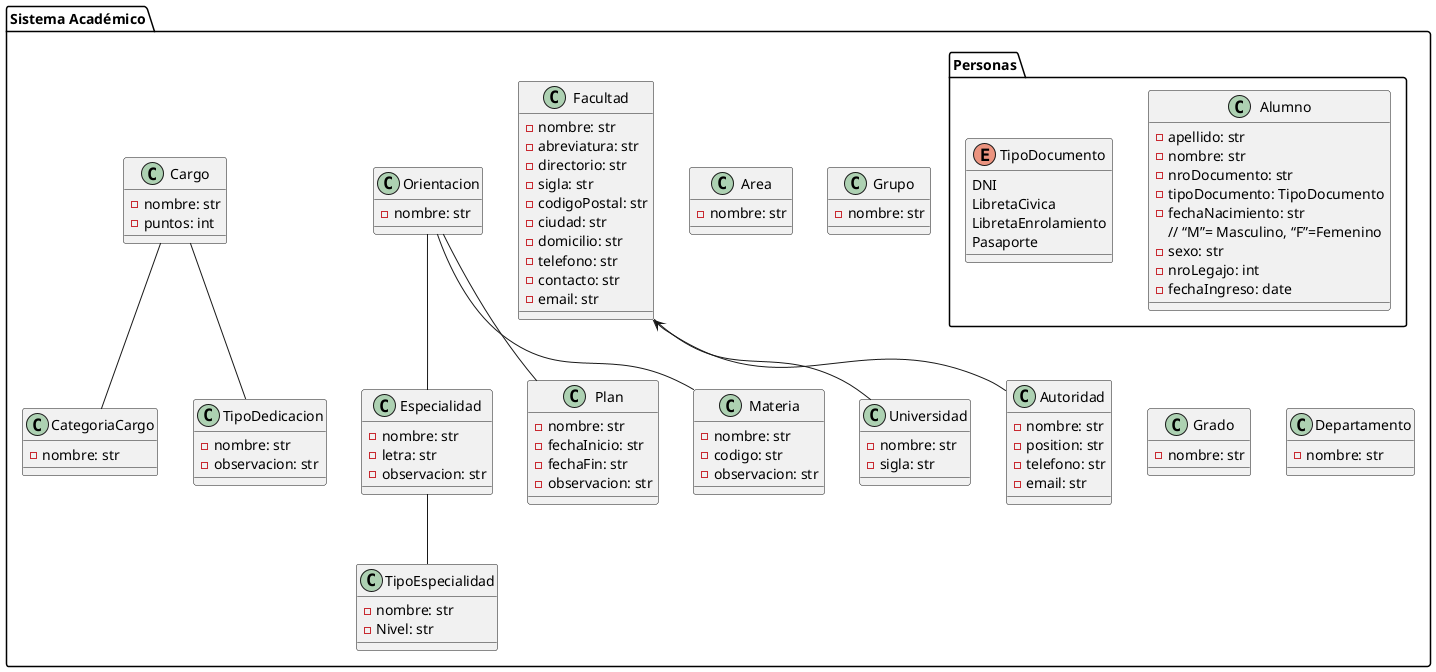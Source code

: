 @startuml Diagrama de Clases de sysacad
package "Sistema Académico"{
    package "Personas"{
        class Alumno {
            - apellido: str
            - nombre: str
            - nroDocumento: str
            - tipoDocumento: TipoDocumento
            - fechaNacimiento: str
            // “M”= Masculino, “F”=Femenino
            - sexo: str
            - nroLegajo: int
            - fechaIngreso: date
        }

        enum TipoDocumento {
            DNI
            LibretaCivica
            LibretaEnrolamiento
            Pasaporte
        }
    }

    class Universidad {
        -nombre: str
        -sigla: str
    }

    class Facultad {
        -nombre: str
        -abreviatura: str
        -directorio: str
        -sigla: str
        -codigoPostal: str
        -ciudad: str
        -domicilio: str
        -telefono: str
        -contacto: str
        -email: str
    }

    class Autoridad {
        -nombre: str
        -position: str
        -telefono: str
        -email: str
    }

    class Area {
        - nombre: str
    }

    class Especialidad {
        - nombre: str
        - letra: str
        - observacion: str
    }

    class TipoEspecialidad {
        - nombre: str
        - Nivel: str
    }

    class Grupo {
        - nombre: str
    }

    class Plan {
        - nombre: str
        - fechaInicio: str
        - fechaFin: str
        - observacion: str
    }

    class Orientacion {
        - nombre: str
    }

    class Grado {
        - nombre: str
    }

    class Cargo {
        - nombre: str
        - puntos: int
        
    }
    
    class CategoriaCargo {
        - nombre: str
    } 
   
    class Materia {
        - nombre: str
        - codigo: str
        - observacion: str
    }

    class TipoDedicacion {
        - nombre: str
        - observacion: str
    }

    class Departamento {
        - nombre: str
    }


    Orientacion -- Especialidad
    Orientacion -- Plan
    Orientacion -- Materia
    Especialidad -- TipoEspecialidad
    Facultad <-- Autoridad
    Facultad -- Universidad
    Cargo -- CategoriaCargo
    Cargo -- TipoDedicacion
}
@enduml